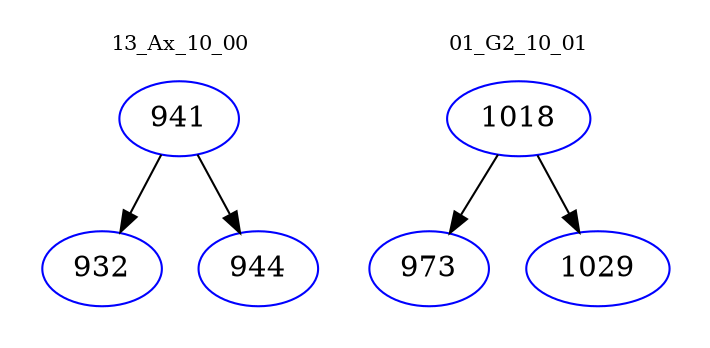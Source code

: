 digraph{
subgraph cluster_0 {
color = white
label = "13_Ax_10_00";
fontsize=10;
T0_941 [label="941", color="blue"]
T0_941 -> T0_932 [color="black"]
T0_932 [label="932", color="blue"]
T0_941 -> T0_944 [color="black"]
T0_944 [label="944", color="blue"]
}
subgraph cluster_1 {
color = white
label = "01_G2_10_01";
fontsize=10;
T1_1018 [label="1018", color="blue"]
T1_1018 -> T1_973 [color="black"]
T1_973 [label="973", color="blue"]
T1_1018 -> T1_1029 [color="black"]
T1_1029 [label="1029", color="blue"]
}
}
